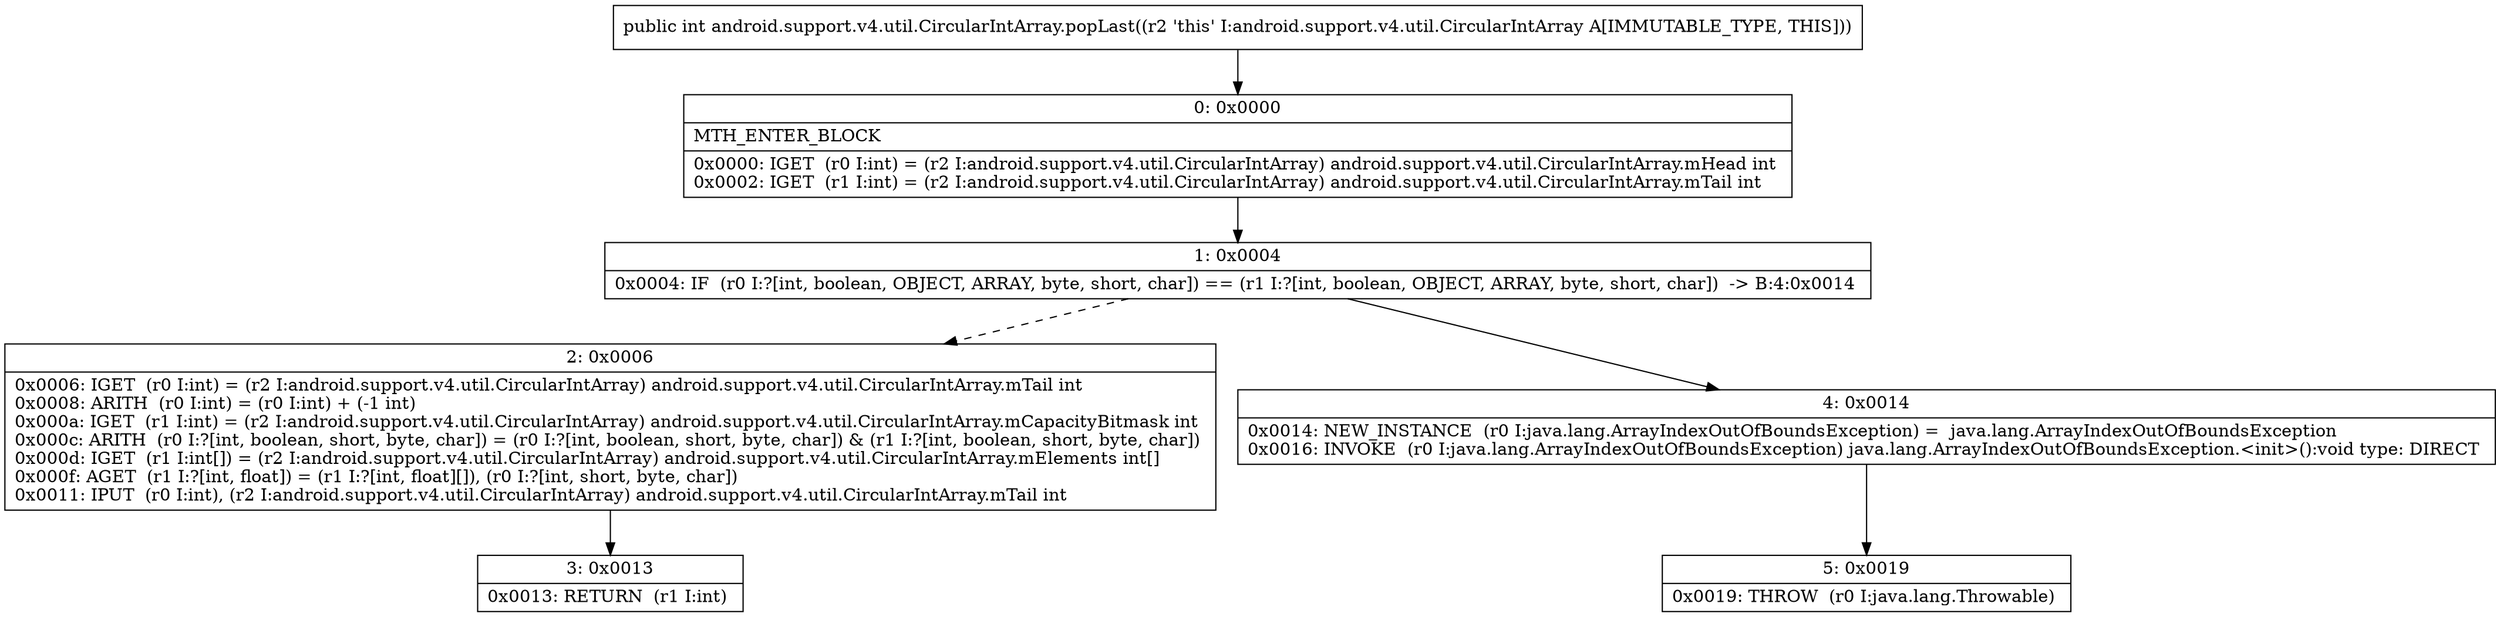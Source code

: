 digraph "CFG forandroid.support.v4.util.CircularIntArray.popLast()I" {
Node_0 [shape=record,label="{0\:\ 0x0000|MTH_ENTER_BLOCK\l|0x0000: IGET  (r0 I:int) = (r2 I:android.support.v4.util.CircularIntArray) android.support.v4.util.CircularIntArray.mHead int \l0x0002: IGET  (r1 I:int) = (r2 I:android.support.v4.util.CircularIntArray) android.support.v4.util.CircularIntArray.mTail int \l}"];
Node_1 [shape=record,label="{1\:\ 0x0004|0x0004: IF  (r0 I:?[int, boolean, OBJECT, ARRAY, byte, short, char]) == (r1 I:?[int, boolean, OBJECT, ARRAY, byte, short, char])  \-\> B:4:0x0014 \l}"];
Node_2 [shape=record,label="{2\:\ 0x0006|0x0006: IGET  (r0 I:int) = (r2 I:android.support.v4.util.CircularIntArray) android.support.v4.util.CircularIntArray.mTail int \l0x0008: ARITH  (r0 I:int) = (r0 I:int) + (\-1 int) \l0x000a: IGET  (r1 I:int) = (r2 I:android.support.v4.util.CircularIntArray) android.support.v4.util.CircularIntArray.mCapacityBitmask int \l0x000c: ARITH  (r0 I:?[int, boolean, short, byte, char]) = (r0 I:?[int, boolean, short, byte, char]) & (r1 I:?[int, boolean, short, byte, char]) \l0x000d: IGET  (r1 I:int[]) = (r2 I:android.support.v4.util.CircularIntArray) android.support.v4.util.CircularIntArray.mElements int[] \l0x000f: AGET  (r1 I:?[int, float]) = (r1 I:?[int, float][]), (r0 I:?[int, short, byte, char]) \l0x0011: IPUT  (r0 I:int), (r2 I:android.support.v4.util.CircularIntArray) android.support.v4.util.CircularIntArray.mTail int \l}"];
Node_3 [shape=record,label="{3\:\ 0x0013|0x0013: RETURN  (r1 I:int) \l}"];
Node_4 [shape=record,label="{4\:\ 0x0014|0x0014: NEW_INSTANCE  (r0 I:java.lang.ArrayIndexOutOfBoundsException) =  java.lang.ArrayIndexOutOfBoundsException \l0x0016: INVOKE  (r0 I:java.lang.ArrayIndexOutOfBoundsException) java.lang.ArrayIndexOutOfBoundsException.\<init\>():void type: DIRECT \l}"];
Node_5 [shape=record,label="{5\:\ 0x0019|0x0019: THROW  (r0 I:java.lang.Throwable) \l}"];
MethodNode[shape=record,label="{public int android.support.v4.util.CircularIntArray.popLast((r2 'this' I:android.support.v4.util.CircularIntArray A[IMMUTABLE_TYPE, THIS])) }"];
MethodNode -> Node_0;
Node_0 -> Node_1;
Node_1 -> Node_2[style=dashed];
Node_1 -> Node_4;
Node_2 -> Node_3;
Node_4 -> Node_5;
}

